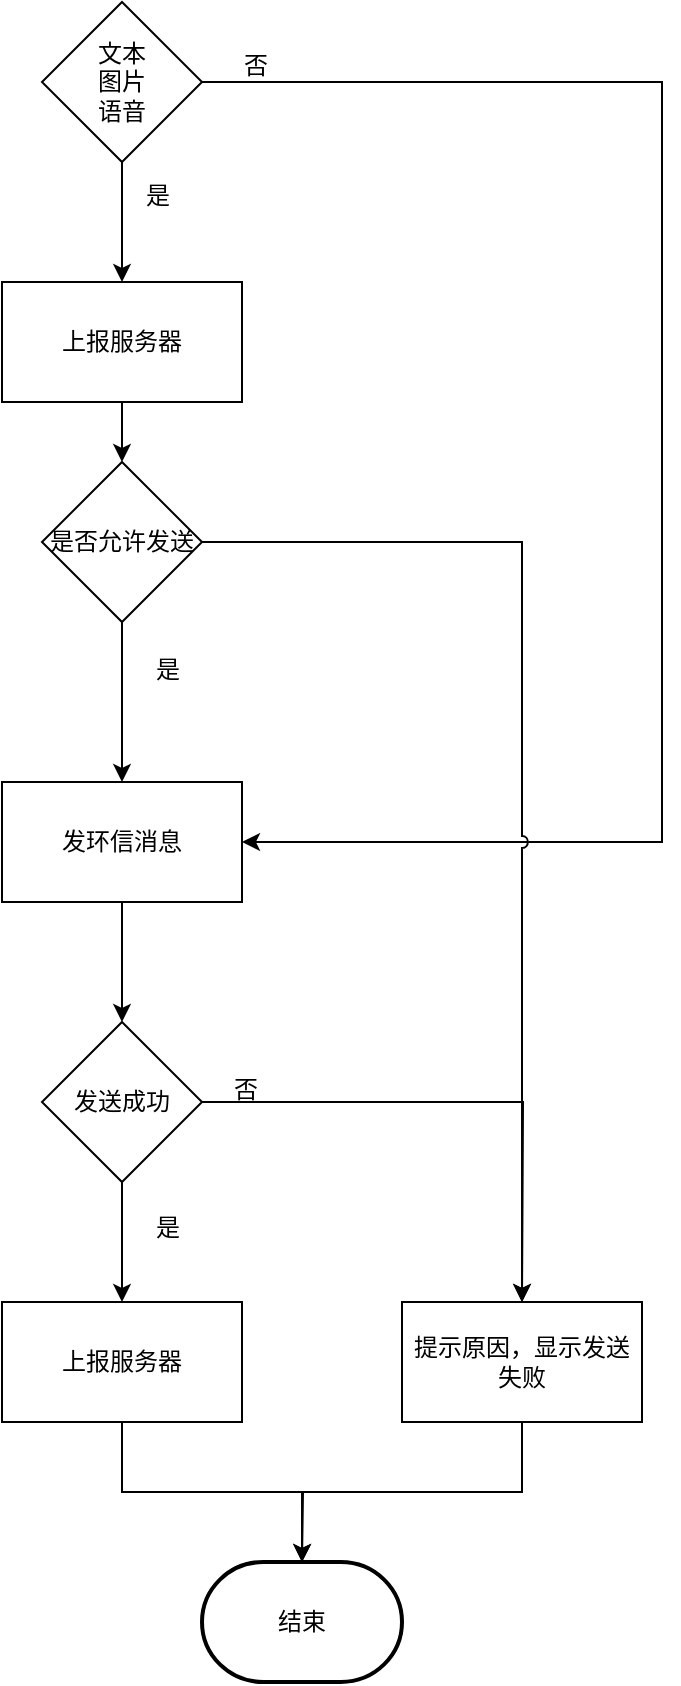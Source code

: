 <mxfile version="11.0.7" type="github"><diagram id="YHTwuT9b-IHwLs_x3cT3" name="第 1 页"><mxGraphModel dx="758" dy="543" grid="1" gridSize="10" guides="1" tooltips="1" connect="1" arrows="1" fold="1" page="1" pageScale="1" pageWidth="2339" pageHeight="3300" math="0" shadow="0"><root><mxCell id="0"/><mxCell id="1" parent="0"/><mxCell id="fnUUBzk04uAatPQCLvRr-6" style="edgeStyle=orthogonalEdgeStyle;rounded=0;orthogonalLoop=1;jettySize=auto;html=1;exitX=0.5;exitY=1;exitDx=0;exitDy=0;entryX=0.5;entryY=0;entryDx=0;entryDy=0;" edge="1" parent="1" source="fnUUBzk04uAatPQCLvRr-1" target="fnUUBzk04uAatPQCLvRr-2"><mxGeometry relative="1" as="geometry"/></mxCell><mxCell id="fnUUBzk04uAatPQCLvRr-28" style="edgeStyle=orthogonalEdgeStyle;rounded=0;orthogonalLoop=1;jettySize=auto;html=1;exitX=1;exitY=0.5;exitDx=0;exitDy=0;entryX=1;entryY=0.5;entryDx=0;entryDy=0;" edge="1" parent="1" source="fnUUBzk04uAatPQCLvRr-1" target="fnUUBzk04uAatPQCLvRr-4"><mxGeometry relative="1" as="geometry"><Array as="points"><mxPoint x="620" y="190"/><mxPoint x="620" y="570"/></Array></mxGeometry></mxCell><mxCell id="fnUUBzk04uAatPQCLvRr-1" value="文本&lt;br&gt;图片&lt;br&gt;语音" style="rhombus;whiteSpace=wrap;html=1;" vertex="1" parent="1"><mxGeometry x="310" y="150" width="80" height="80" as="geometry"/></mxCell><mxCell id="fnUUBzk04uAatPQCLvRr-10" style="edgeStyle=orthogonalEdgeStyle;rounded=0;orthogonalLoop=1;jettySize=auto;html=1;exitX=0.5;exitY=1;exitDx=0;exitDy=0;entryX=0.5;entryY=0;entryDx=0;entryDy=0;" edge="1" parent="1" source="fnUUBzk04uAatPQCLvRr-2" target="fnUUBzk04uAatPQCLvRr-3"><mxGeometry relative="1" as="geometry"/></mxCell><mxCell id="fnUUBzk04uAatPQCLvRr-2" value="上报服务器" style="rounded=0;whiteSpace=wrap;html=1;" vertex="1" parent="1"><mxGeometry x="290" y="290" width="120" height="60" as="geometry"/></mxCell><mxCell id="fnUUBzk04uAatPQCLvRr-11" style="edgeStyle=orthogonalEdgeStyle;rounded=0;orthogonalLoop=1;jettySize=auto;html=1;exitX=0.5;exitY=1;exitDx=0;exitDy=0;" edge="1" parent="1" source="fnUUBzk04uAatPQCLvRr-3"><mxGeometry relative="1" as="geometry"><mxPoint x="350" y="540" as="targetPoint"/></mxGeometry></mxCell><mxCell id="fnUUBzk04uAatPQCLvRr-21" style="edgeStyle=orthogonalEdgeStyle;rounded=0;orthogonalLoop=1;jettySize=auto;html=1;exitX=1;exitY=0.5;exitDx=0;exitDy=0;entryX=0.5;entryY=0;entryDx=0;entryDy=0;jumpStyle=arc;" edge="1" parent="1" source="fnUUBzk04uAatPQCLvRr-3" target="fnUUBzk04uAatPQCLvRr-5"><mxGeometry relative="1" as="geometry"/></mxCell><mxCell id="fnUUBzk04uAatPQCLvRr-3" value="是否允许发送" style="rhombus;whiteSpace=wrap;html=1;" vertex="1" parent="1"><mxGeometry x="310" y="380" width="80" height="80" as="geometry"/></mxCell><mxCell id="fnUUBzk04uAatPQCLvRr-15" style="edgeStyle=orthogonalEdgeStyle;rounded=0;orthogonalLoop=1;jettySize=auto;html=1;exitX=0.5;exitY=1;exitDx=0;exitDy=0;entryX=0.5;entryY=0;entryDx=0;entryDy=0;" edge="1" parent="1" source="fnUUBzk04uAatPQCLvRr-4" target="fnUUBzk04uAatPQCLvRr-14"><mxGeometry relative="1" as="geometry"/></mxCell><mxCell id="fnUUBzk04uAatPQCLvRr-4" value="发环信消息" style="rounded=0;whiteSpace=wrap;html=1;" vertex="1" parent="1"><mxGeometry x="290" y="540" width="120" height="60" as="geometry"/></mxCell><mxCell id="fnUUBzk04uAatPQCLvRr-27" style="edgeStyle=orthogonalEdgeStyle;rounded=0;orthogonalLoop=1;jettySize=auto;html=1;exitX=0.5;exitY=1;exitDx=0;exitDy=0;" edge="1" parent="1" source="fnUUBzk04uAatPQCLvRr-5"><mxGeometry relative="1" as="geometry"><mxPoint x="440" y="930" as="targetPoint"/></mxGeometry></mxCell><mxCell id="fnUUBzk04uAatPQCLvRr-5" value="提示原因，显示发送失败" style="rounded=0;whiteSpace=wrap;html=1;" vertex="1" parent="1"><mxGeometry x="490" y="800" width="120" height="60" as="geometry"/></mxCell><mxCell id="fnUUBzk04uAatPQCLvRr-8" value="否" style="text;html=1;resizable=0;points=[];autosize=1;align=left;verticalAlign=top;spacingTop=-4;" vertex="1" parent="1"><mxGeometry x="409" y="172" width="30" height="20" as="geometry"/></mxCell><mxCell id="fnUUBzk04uAatPQCLvRr-9" value="是" style="text;html=1;resizable=0;points=[];autosize=1;align=left;verticalAlign=top;spacingTop=-4;" vertex="1" parent="1"><mxGeometry x="360" y="237" width="30" height="20" as="geometry"/></mxCell><mxCell id="fnUUBzk04uAatPQCLvRr-12" value="是" style="text;html=1;resizable=0;points=[];autosize=1;align=left;verticalAlign=top;spacingTop=-4;" vertex="1" parent="1"><mxGeometry x="365" y="474" width="30" height="20" as="geometry"/></mxCell><mxCell id="fnUUBzk04uAatPQCLvRr-17" style="edgeStyle=orthogonalEdgeStyle;rounded=0;orthogonalLoop=1;jettySize=auto;html=1;exitX=0.5;exitY=1;exitDx=0;exitDy=0;entryX=0.5;entryY=0;entryDx=0;entryDy=0;" edge="1" parent="1" source="fnUUBzk04uAatPQCLvRr-14" target="fnUUBzk04uAatPQCLvRr-16"><mxGeometry relative="1" as="geometry"/></mxCell><mxCell id="fnUUBzk04uAatPQCLvRr-22" style="edgeStyle=orthogonalEdgeStyle;rounded=0;orthogonalLoop=1;jettySize=auto;html=1;exitX=1;exitY=0.5;exitDx=0;exitDy=0;" edge="1" parent="1" source="fnUUBzk04uAatPQCLvRr-14"><mxGeometry relative="1" as="geometry"><mxPoint x="550" y="800" as="targetPoint"/></mxGeometry></mxCell><mxCell id="fnUUBzk04uAatPQCLvRr-14" value="发送成功" style="rhombus;whiteSpace=wrap;html=1;" vertex="1" parent="1"><mxGeometry x="310" y="660" width="80" height="80" as="geometry"/></mxCell><mxCell id="fnUUBzk04uAatPQCLvRr-26" style="edgeStyle=orthogonalEdgeStyle;rounded=0;orthogonalLoop=1;jettySize=auto;html=1;exitX=0.5;exitY=1;exitDx=0;exitDy=0;entryX=0.5;entryY=0;entryDx=0;entryDy=0;entryPerimeter=0;" edge="1" parent="1" source="fnUUBzk04uAatPQCLvRr-16" target="fnUUBzk04uAatPQCLvRr-25"><mxGeometry relative="1" as="geometry"/></mxCell><mxCell id="fnUUBzk04uAatPQCLvRr-16" value="上报服务器" style="rounded=0;whiteSpace=wrap;html=1;" vertex="1" parent="1"><mxGeometry x="290" y="800" width="120" height="60" as="geometry"/></mxCell><mxCell id="fnUUBzk04uAatPQCLvRr-19" value="是" style="text;html=1;resizable=0;points=[];autosize=1;align=left;verticalAlign=top;spacingTop=-4;" vertex="1" parent="1"><mxGeometry x="365" y="753" width="30" height="20" as="geometry"/></mxCell><mxCell id="fnUUBzk04uAatPQCLvRr-23" value="否" style="text;html=1;resizable=0;points=[];autosize=1;align=left;verticalAlign=top;spacingTop=-4;" vertex="1" parent="1"><mxGeometry x="404" y="684" width="30" height="20" as="geometry"/></mxCell><mxCell id="fnUUBzk04uAatPQCLvRr-25" value="结束" style="strokeWidth=2;html=1;shape=mxgraph.flowchart.terminator;whiteSpace=wrap;" vertex="1" parent="1"><mxGeometry x="390" y="930" width="100" height="60" as="geometry"/></mxCell></root></mxGraphModel></diagram></mxfile>